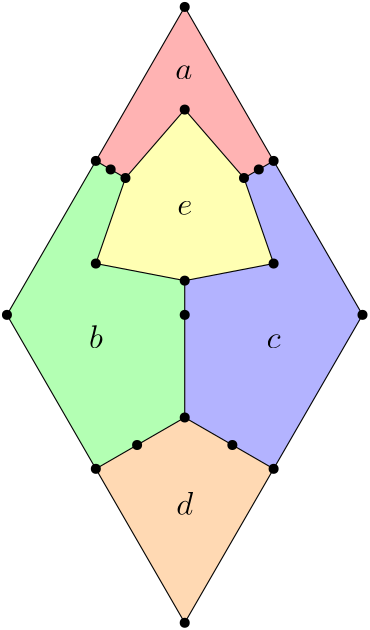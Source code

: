 <?xml version="1.0"?>
<!DOCTYPE ipe SYSTEM "ipe.dtd">
<ipe version="70206" creator="Ipe 7.2.7">
<info created="D:20200420003246" modified="D:20200420015743"/>
<ipestyle name="basic">
<symbol name="arrow/arc(spx)">
<path stroke="sym-stroke" fill="sym-stroke" pen="sym-pen">
0 0 m
-1 0.333 l
-1 -0.333 l
h
</path>
</symbol>
<symbol name="arrow/farc(spx)">
<path stroke="sym-stroke" fill="white" pen="sym-pen">
0 0 m
-1 0.333 l
-1 -0.333 l
h
</path>
</symbol>
<symbol name="arrow/ptarc(spx)">
<path stroke="sym-stroke" fill="sym-stroke" pen="sym-pen">
0 0 m
-1 0.333 l
-0.8 0 l
-1 -0.333 l
h
</path>
</symbol>
<symbol name="arrow/fptarc(spx)">
<path stroke="sym-stroke" fill="white" pen="sym-pen">
0 0 m
-1 0.333 l
-0.8 0 l
-1 -0.333 l
h
</path>
</symbol>
<symbol name="mark/circle(sx)" transformations="translations">
<path fill="sym-stroke">
0.6 0 0 0.6 0 0 e
0.4 0 0 0.4 0 0 e
</path>
</symbol>
<symbol name="mark/disk(sx)" transformations="translations">
<path fill="sym-stroke">
0.6 0 0 0.6 0 0 e
</path>
</symbol>
<symbol name="mark/fdisk(sfx)" transformations="translations">
<group>
<path fill="sym-fill">
0.5 0 0 0.5 0 0 e
</path>
<path fill="sym-stroke" fillrule="eofill">
0.6 0 0 0.6 0 0 e
0.4 0 0 0.4 0 0 e
</path>
</group>
</symbol>
<symbol name="mark/box(sx)" transformations="translations">
<path fill="sym-stroke" fillrule="eofill">
-0.6 -0.6 m
0.6 -0.6 l
0.6 0.6 l
-0.6 0.6 l
h
-0.4 -0.4 m
0.4 -0.4 l
0.4 0.4 l
-0.4 0.4 l
h
</path>
</symbol>
<symbol name="mark/square(sx)" transformations="translations">
<path fill="sym-stroke">
-0.6 -0.6 m
0.6 -0.6 l
0.6 0.6 l
-0.6 0.6 l
h
</path>
</symbol>
<symbol name="mark/fsquare(sfx)" transformations="translations">
<group>
<path fill="sym-fill">
-0.5 -0.5 m
0.5 -0.5 l
0.5 0.5 l
-0.5 0.5 l
h
</path>
<path fill="sym-stroke" fillrule="eofill">
-0.6 -0.6 m
0.6 -0.6 l
0.6 0.6 l
-0.6 0.6 l
h
-0.4 -0.4 m
0.4 -0.4 l
0.4 0.4 l
-0.4 0.4 l
h
</path>
</group>
</symbol>
<symbol name="mark/cross(sx)" transformations="translations">
<group>
<path fill="sym-stroke">
-0.43 -0.57 m
0.57 0.43 l
0.43 0.57 l
-0.57 -0.43 l
h
</path>
<path fill="sym-stroke">
-0.43 0.57 m
0.57 -0.43 l
0.43 -0.57 l
-0.57 0.43 l
h
</path>
</group>
</symbol>
<symbol name="arrow/fnormal(spx)">
<path stroke="sym-stroke" fill="white" pen="sym-pen">
0 0 m
-1 0.333 l
-1 -0.333 l
h
</path>
</symbol>
<symbol name="arrow/pointed(spx)">
<path stroke="sym-stroke" fill="sym-stroke" pen="sym-pen">
0 0 m
-1 0.333 l
-0.8 0 l
-1 -0.333 l
h
</path>
</symbol>
<symbol name="arrow/fpointed(spx)">
<path stroke="sym-stroke" fill="white" pen="sym-pen">
0 0 m
-1 0.333 l
-0.8 0 l
-1 -0.333 l
h
</path>
</symbol>
<symbol name="arrow/linear(spx)">
<path stroke="sym-stroke" pen="sym-pen">
-1 0.333 m
0 0 l
-1 -0.333 l
</path>
</symbol>
<symbol name="arrow/fdouble(spx)">
<path stroke="sym-stroke" fill="white" pen="sym-pen">
0 0 m
-1 0.333 l
-1 -0.333 l
h
-1 0 m
-2 0.333 l
-2 -0.333 l
h
</path>
</symbol>
<symbol name="arrow/double(spx)">
<path stroke="sym-stroke" fill="sym-stroke" pen="sym-pen">
0 0 m
-1 0.333 l
-1 -0.333 l
h
-1 0 m
-2 0.333 l
-2 -0.333 l
h
</path>
</symbol>
<pen name="heavier" value="0.8"/>
<pen name="fat" value="1.2"/>
<pen name="ultrafat" value="2"/>
<symbolsize name="large" value="5"/>
<symbolsize name="small" value="2"/>
<symbolsize name="tiny" value="1.1"/>
<arrowsize name="large" value="10"/>
<arrowsize name="small" value="5"/>
<arrowsize name="tiny" value="3"/>
<color name="red" value="1 0 0"/>
<color name="green" value="0 1 0"/>
<color name="blue" value="0 0 1"/>
<color name="yellow" value="1 1 0"/>
<color name="orange" value="1 0.647 0"/>
<color name="gold" value="1 0.843 0"/>
<color name="purple" value="0.627 0.125 0.941"/>
<color name="gray" value="0.745"/>
<color name="brown" value="0.647 0.165 0.165"/>
<color name="navy" value="0 0 0.502"/>
<color name="pink" value="1 0.753 0.796"/>
<color name="seagreen" value="0.18 0.545 0.341"/>
<color name="turquoise" value="0.251 0.878 0.816"/>
<color name="violet" value="0.933 0.51 0.933"/>
<color name="darkblue" value="0 0 0.545"/>
<color name="darkcyan" value="0 0.545 0.545"/>
<color name="darkgray" value="0.663"/>
<color name="darkgreen" value="0 0.392 0"/>
<color name="darkmagenta" value="0.545 0 0.545"/>
<color name="darkorange" value="1 0.549 0"/>
<color name="darkred" value="0.545 0 0"/>
<color name="lightblue" value="0.678 0.847 0.902"/>
<color name="lightcyan" value="0.878 1 1"/>
<color name="lightgray" value="0.827"/>
<color name="lightgreen" value="0.565 0.933 0.565"/>
<color name="lightyellow" value="1 1 0.878"/>
<dashstyle name="dashed" value="[4] 0"/>
<dashstyle name="dotted" value="[1 3] 0"/>
<dashstyle name="dash dotted" value="[4 2 1 2] 0"/>
<dashstyle name="dash dot dotted" value="[4 2 1 2 1 2] 0"/>
<textsize name="large" value="\large"/>
<textsize name="Large" value="\Large"/>
<textsize name="LARGE" value="\LARGE"/>
<textsize name="huge" value="\huge"/>
<textsize name="Huge" value="\Huge"/>
<textsize name="small" value="\small"/>
<textsize name="footnote" value="\footnotesize"/>
<textsize name="tiny" value="\tiny"/>
<textstyle name="center" begin="\begin{center}" end="\end{center}"/>
<textstyle name="itemize" begin="\begin{itemize}" end="\end{itemize}"/>
<textstyle name="item" begin="\begin{itemize}\item{}" end="\end{itemize}"/>
<gridsize name="4 pts" value="4"/>
<gridsize name="8 pts (~3 mm)" value="8"/>
<gridsize name="16 pts (~6 mm)" value="16"/>
<gridsize name="32 pts (~12 mm)" value="32"/>
<gridsize name="10 pts (~3.5 mm)" value="10"/>
<gridsize name="20 pts (~7 mm)" value="20"/>
<gridsize name="14 pts (~5 mm)" value="14"/>
<gridsize name="28 pts (~10 mm)" value="28"/>
<gridsize name="56 pts (~20 mm)" value="56"/>
<anglesize name="90 deg" value="90"/>
<anglesize name="60 deg" value="60"/>
<anglesize name="45 deg" value="45"/>
<anglesize name="30 deg" value="30"/>
<anglesize name="22.5 deg" value="22.5"/>
<opacity name="10%" value="0.1"/>
<opacity name="30%" value="0.3"/>
<opacity name="50%" value="0.5"/>
<opacity name="75%" value="0.75"/>
<tiling name="falling" angle="-60" step="4" width="1"/>
<tiling name="rising" angle="30" step="4" width="1"/>
</ipestyle>
<ipestyle name="wide">
<symbol name="arrow/arc(spx)">
<path stroke="sym-stroke" fill="sym-stroke" pen="sym-pen">
0 0 m
-1 0.333 l
-1 -0.333 l
h
</path>
</symbol>
<symbol name="arrow/farc(spx)">
<path stroke="sym-stroke" fill="white" pen="sym-pen">
0 0 m
-1 0.333 l
-1 -0.333 l
h
</path>
</symbol>
<symbol name="arrow/ptarc(spx)">
<path stroke="sym-stroke" fill="sym-stroke" pen="sym-pen">
0 0 m
-1 0.333 l
-0.8 0 l
-1 -0.333 l
h
</path>
</symbol>
<symbol name="arrow/fptarc(spx)">
<path stroke="sym-stroke" fill="white" pen="sym-pen">
0 0 m
-1 0.333 l
-0.8 0 l
-1 -0.333 l
h
</path>
</symbol>
<symbol name="mark/circle(sx)" transformations="translations">
<path fill="sym-stroke">
0.6 0 0 0.6 0 0 e
0.4 0 0 0.4 0 0 e
</path>
</symbol>
<symbol name="mark/disk(sx)" transformations="translations">
<path fill="sym-stroke">
0.6 0 0 0.6 0 0 e
</path>
</symbol>
<symbol name="mark/fdisk(sfx)" transformations="translations">
<group>
<path fill="sym-fill">
0.5 0 0 0.5 0 0 e
</path>
<path fill="sym-stroke" fillrule="eofill">
0.6 0 0 0.6 0 0 e
0.4 0 0 0.4 0 0 e
</path>
</group>
</symbol>
<symbol name="mark/box(sx)" transformations="translations">
<path fill="sym-stroke" fillrule="eofill">
-0.6 -0.6 m
0.6 -0.6 l
0.6 0.6 l
-0.6 0.6 l
h
-0.4 -0.4 m
0.4 -0.4 l
0.4 0.4 l
-0.4 0.4 l
h
</path>
</symbol>
<symbol name="mark/square(sx)" transformations="translations">
<path fill="sym-stroke">
-0.6 -0.6 m
0.6 -0.6 l
0.6 0.6 l
-0.6 0.6 l
h
</path>
</symbol>
<symbol name="mark/fsquare(sfx)" transformations="translations">
<group>
<path fill="sym-fill">
-0.5 -0.5 m
0.5 -0.5 l
0.5 0.5 l
-0.5 0.5 l
h
</path>
<path fill="sym-stroke" fillrule="eofill">
-0.6 -0.6 m
0.6 -0.6 l
0.6 0.6 l
-0.6 0.6 l
h
-0.4 -0.4 m
0.4 -0.4 l
0.4 0.4 l
-0.4 0.4 l
h
</path>
</group>
</symbol>
<symbol name="mark/cross(sx)" transformations="translations">
<group>
<path fill="sym-stroke">
-0.43 -0.57 m
0.57 0.43 l
0.43 0.57 l
-0.57 -0.43 l
h
</path>
<path fill="sym-stroke">
-0.43 0.57 m
0.57 -0.43 l
0.43 -0.57 l
-0.57 0.43 l
h
</path>
</group>
</symbol>
<symbol name="arrow/fnormal(spx)">
<path stroke="sym-stroke" fill="white" pen="sym-pen">
0 0 m
-1 0.333 l
-1 -0.333 l
h
</path>
</symbol>
<symbol name="arrow/pointed(spx)">
<path stroke="sym-stroke" fill="sym-stroke" pen="sym-pen">
0 0 m
-1 0.333 l
-0.8 0 l
-1 -0.333 l
h
</path>
</symbol>
<symbol name="arrow/fpointed(spx)">
<path stroke="sym-stroke" fill="white" pen="sym-pen">
0 0 m
-1 0.333 l
-0.8 0 l
-1 -0.333 l
h
</path>
</symbol>
<symbol name="arrow/linear(spx)">
<path stroke="sym-stroke" pen="sym-pen">
-1 0.333 m
0 0 l
-1 -0.333 l
</path>
</symbol>
<symbol name="arrow/fdouble(spx)">
<path stroke="sym-stroke" fill="white" pen="sym-pen">
0 0 m
-1 0.333 l
-1 -0.333 l
h
-1 0 m
-2 0.333 l
-2 -0.333 l
h
</path>
</symbol>
<symbol name="arrow/double(spx)">
<path stroke="sym-stroke" fill="sym-stroke" pen="sym-pen">
0 0 m
-1 0.333 l
-1 -0.333 l
h
-1 0 m
-2 0.333 l
-2 -0.333 l
h
</path>
</symbol>
<pen name="heavier" value="0.8"/>
<pen name="fat" value="1.2"/>
<pen name="ultrafat" value="2"/>
<symbolsize name="large" value="5"/>
<symbolsize name="small" value="2"/>
<symbolsize name="tiny" value="1.1"/>
<arrowsize name="large" value="10"/>
<arrowsize name="small" value="5"/>
<arrowsize name="tiny" value="3"/>
<color name="black" value="0"/>
<color name="white" value="1"/>
<color name="red" value="1 0 0"/>
<color name="green" value="0 1 0"/>
<color name="blue" value="0 0 1"/>
<color name="yellow" value="1 1 0"/>
<color name="orange" value="1 0.647 0"/>
<color name="gold" value="1 0.843 0"/>
<color name="purple" value="0.627 0.125 0.941"/>
<color name="gray" value="0.745"/>
<color name="brown" value="0.647 0.165 0.165"/>
<color name="navy" value="0 0 0.502"/>
<color name="pink" value="1 0.753 0.796"/>
<color name="seagreen" value="0.18 0.545 0.341"/>
<color name="turquoise" value="0.251 0.878 0.816"/>
<color name="violet" value="0.933 0.51 0.933"/>
<color name="darkblue" value="0 0 0.545"/>
<color name="darkcyan" value="0 0.545 0.545"/>
<color name="darkgray" value="0.663"/>
<color name="darkgreen" value="0 0.392 0"/>
<color name="darkmagenta" value="0.545 0 0.545"/>
<color name="darkorange" value="1 0.549 0"/>
<color name="darkred" value="0.545 0 0"/>
<color name="lightblue" value="0.678 0.847 0.902"/>
<color name="lightcyan" value="0.878 1 1"/>
<color name="lightgray" value="0.827"/>
<color name="lightgreen" value="0.565 0.933 0.565"/>
<color name="lightyellow" value="1 1 0.878"/>
<color name="flatred" value="1 0.7 0.7"/>
<color name="flatgreen" value="0.7 1 0.7"/>
<color name="flatblue" value="0.7 0.7 1"/>
<color name="flatyellow" value="1 1 0.7"/>
<color name="flatorange" value="1 0.85 0.7"/>
<color name="flatcyan" value="0.7 1 1"/>
<dashstyle name="dashed" value="[4] 0"/>
<dashstyle name="dotted" value="[1 3] 0"/>
<dashstyle name="dash dotted" value="[4 2 1 2] 0"/>
<dashstyle name="dash dot dotted" value="[4 2 1 2 1 2] 0"/>
<textsize name="large" value="\large"/>
<textsize name="Large" value="\Large"/>
<textsize name="LARGE" value="\LARGE"/>
<textsize name="huge" value="\huge"/>
<textsize name="Huge" value="\Huge"/>
<textsize name="small" value="\small"/>
<textsize name="footnote" value="\footnotesize"/>
<textsize name="tiny" value="\tiny"/>
<textstyle name="center" begin="\begin{center}" end="\end{center}"/>
<textstyle name="itemize" begin="\begin{itemize}" end="\end{itemize}"/>
<textstyle name="item" begin="\begin{itemize}\item{}" end="\end{itemize}"/>
<gridsize name="4 pts" value="4"/>
<gridsize name="8 pts (~3 mm)" value="8"/>
<gridsize name="16 pts (~6 mm)" value="16"/>
<gridsize name="32 pts (~12 mm)" value="32"/>
<gridsize name="10 pts (~3.5 mm)" value="10"/>
<gridsize name="20 pts (~7 mm)" value="20"/>
<gridsize name="14 pts (~5 mm)" value="14"/>
<gridsize name="28 pts (~10 mm)" value="28"/>
<gridsize name="56 pts (~20 mm)" value="56"/>
<anglesize name="90 deg" value="90"/>
<anglesize name="60 deg" value="60"/>
<anglesize name="45 deg" value="45"/>
<anglesize name="30 deg" value="30"/>
<anglesize name="22.5 deg" value="22.5"/>
<opacity name="10%" value="0.1"/>
<opacity name="30%" value="0.3"/>
<opacity name="50%" value="0.5"/>
<opacity name="75%" value="0.75"/>
<layout paper="1024 512" origin="0 0" frame="1024 512"/>
<tiling name="falling" angle="-60" step="4" width="1"/>
<tiling name="rising" angle="30" step="4" width="1"/>
</ipestyle>
<page>
<layer name="helpers"/>
<layer name="primal_vertices"/>
<layer name="primal_edges"/>
<layer name="dual_vertices"/>
<layer name="dual_subdivisions"/>
<layer name="dual_edges"/>
<layer name="dual_faces"/>
<layer name="text"/>
<view layers="dual_vertices dual_subdivisions dual_edges dual_faces text" active="text"/>
<path layer="dual_faces" matrix="1 0 0 1 -16 -320" fill="flatred">
128 814.851 m
96 759.426 l
101.334 756.347 l
106.667 753.267 l
128 777.901 l
149.333 753.267 l
154.667 756.346 l
160 759.426 l
h
</path>
<path matrix="1 0 0 1 -16 -320" fill="flatblue">
160 759.426 m
154.667 756.346 l
149.333 753.267 l
160 722.475 l
128 716.317 l
128 704 l
128 667.05 l
145.149 657.149 l
160 648.574 l
192 704 l
h
</path>
<path matrix="1 0 0 1 -16 -320" fill="flatorange">
160 648.574 m
128 593.149 l
96 648.574 l
110.851 657.149 l
128 667.05 l
145.149 657.149 l
h
</path>
<path matrix="1 0 0 1 -16 -320" fill="flatgreen">
96 648.574 m
64 704 l
96 759.426 l
101.334 756.347 l
106.667 753.267 l
96 722.475 l
128 716.317 l
128 704 l
128 667.05 l
110.851 657.149 l
h
</path>
<path matrix="1 0 0 1 -16 -320" fill="flatyellow">
96 722.475 m
106.667 753.267 l
128 777.901 l
149.333 753.267 l
160 722.475 l
128 716.317 l
h
</path>
<use layer="helpers" matrix="1 0 0 1 -16 -320" name="mark/disk(sx)" pos="128 814.851" size="small" stroke="darkgray"/>
<use matrix="1 0 0 1 -16 -320" name="mark/disk(sx)" pos="64 704" size="small" stroke="darkgray"/>
<use matrix="1 0 0 1 -16 -320" name="mark/disk(sx)" pos="192 704" size="small" stroke="darkgray"/>
<use matrix="1 0 0 1 -16 -320" name="mark/disk(sx)" pos="128 593.149" size="small" stroke="darkgray"/>
<use matrix="1 0 0 1 -16 -320" name="mark/disk(sx)" pos="128 740.95" size="small" stroke="darkgray"/>
<use matrix="1 0 0 1 -16 -320" name="mark/disk(sx)" pos="128 667.05" size="small" stroke="darkgray"/>
<use matrix="1 0 0 1 -16 -320" name="mark/disk(sx)" pos="96 648.574" size="small" stroke="darkgray"/>
<use matrix="1 0 0 1 -16 -320" name="mark/disk(sx)" pos="96 759.426" size="small" stroke="darkgray"/>
<use matrix="1 0 0 1 -16 -320" name="mark/disk(sx)" pos="160 759.426" size="small" stroke="darkgray"/>
<use matrix="1 0 0 1 -16 -320" name="mark/disk(sx)" pos="160 648.574" size="small" stroke="darkgray"/>
<use matrix="1 0 0 1 -16 -320" name="mark/disk(sx)" pos="128 704" size="small" stroke="darkgray"/>
<use matrix="1 0 0 1 -16 -320" name="mark/disk(sx)" pos="160 722.475" size="small" stroke="darkgray"/>
<use matrix="1 0 0 1 -16 -320" name="mark/disk(sx)" pos="96 722.475" size="small" stroke="darkgray"/>
<use matrix="1 0 0 1 -16 -320" name="mark/disk(sx)" pos="128 777.901" size="small" stroke="darkgray"/>
<use matrix="1 0 0 1 -16 -320" name="mark/disk(sx)" pos="145.149 657.149" size="small" stroke="darkgray"/>
<use matrix="1 0 0 1 -16 -320" name="mark/disk(sx)" pos="110.851 657.149" size="small" stroke="darkgray"/>
<use matrix="1 0 0 1 -16 -320" name="mark/disk(sx)" pos="149.333 753.267" size="small" stroke="darkgray"/>
<use matrix="1 0 0 1 -16 -320" name="mark/disk(sx)" pos="106.667 753.267" size="small" stroke="darkgray"/>
<use matrix="1 0 0 1 -16 -320" name="mark/disk(sx)" pos="128 716.317" size="small" stroke="darkgray"/>
<use matrix="1 0 0 1 -16 -320" name="mark/disk(sx)" pos="154.667 756.346" size="small" stroke="darkgray"/>
<use matrix="1 0 0 1 -16 -320" name="mark/disk(sx)" pos="101.334 756.347" size="small" stroke="darkgray"/>
<use layer="primal_vertices" matrix="1 0 0 1 -16 -320" name="mark/disk(sx)" pos="64 704" size="large" stroke="black"/>
<use matrix="1 0 0 1 -16 -320" name="mark/disk(sx)" pos="128 740.95" size="large" stroke="black"/>
<use matrix="1 0 0 1 -16 -320" name="mark/disk(sx)" pos="128 814.851" size="large" stroke="black"/>
<use matrix="1 0 0 1 -16 -320" name="mark/disk(sx)" pos="192 704" size="large" stroke="black"/>
<use matrix="1 0 0 1 -16 -320" name="mark/disk(sx)" pos="128 593.149" size="large" stroke="black"/>
<use layer="dual_vertices" matrix="1 0 0 1 -16 -320" name="mark/disk(sx)" pos="128 716.317" size="normal" stroke="black"/>
<use matrix="1 0 0 1 -16 -320" name="mark/disk(sx)" pos="106.667 753.267" size="normal" stroke="black"/>
<use matrix="1 0 0 1 -16 -320" name="mark/disk(sx)" pos="96 759.426" size="normal" stroke="black"/>
<use matrix="1 0 0 1 -16 -320" name="mark/disk(sx)" pos="149.333 753.267" size="normal" stroke="black"/>
<use matrix="1 0 0 1 -16 -320" name="mark/disk(sx)" pos="160 759.426" size="normal" stroke="black"/>
<use matrix="1 0 0 1 -16 -320" name="mark/disk(sx)" pos="128 667.05" size="normal" stroke="black"/>
<use matrix="1 0 0 1 -16 -320" name="mark/disk(sx)" pos="96 648.574" size="normal" stroke="black"/>
<use matrix="1 0 0 1 -16 -320" name="mark/disk(sx)" pos="160 648.574" size="normal" stroke="black"/>
<use layer="dual_subdivisions" matrix="1 0 0 1 -16 -320" name="mark/disk(sx)" pos="110.851 657.149" size="normal" stroke="black"/>
<use matrix="1 0 0 1 -16 -320" name="mark/disk(sx)" pos="145.149 657.149" size="normal" stroke="black"/>
<use matrix="1 0 0 1 -16 -320" name="mark/disk(sx)" pos="128 593.149" size="normal" stroke="black"/>
<use matrix="1 0 0 1 -16 -320" name="mark/disk(sx)" pos="192 704" size="normal" stroke="black"/>
<use matrix="1 0 0 1 -16 -320" name="mark/disk(sx)" pos="160 722.475" size="normal" stroke="black"/>
<use matrix="1 0 0 1 -16 -320" name="mark/disk(sx)" pos="154.667 756.346" size="normal" stroke="black"/>
<use matrix="1 0 0 1 -16 -320" name="mark/disk(sx)" pos="101.334 756.347" size="normal" stroke="black"/>
<use matrix="1 0 0 1 -16 -320" name="mark/disk(sx)" pos="96 722.475" size="normal" stroke="black"/>
<use matrix="1 0 0 1 -16 -320" name="mark/disk(sx)" pos="64 704" size="normal" stroke="black"/>
<use matrix="1 0 0 1 -16 -320" name="mark/disk(sx)" pos="128 704" size="normal" stroke="black"/>
<use matrix="1 0 0 1 -16 -320" name="mark/disk(sx)" pos="128 814.851" size="normal" stroke="black"/>
<use matrix="1 0 0 1 -16 -320" name="mark/disk(sx)" pos="128 777.901" size="normal" stroke="black"/>
<path layer="dual_edges" matrix="1 0 0 1 -16 -320" stroke="black">
96 759.426 m
128 814.851 l
160 759.426 l
</path>
<path matrix="1 0 0 1 -16 -320" stroke="black">
160 759.426 m
192 704 l
160 648.574 l
</path>
<path matrix="1 0 0 1 -16 -320" stroke="black">
160 648.574 m
128 593.149 l
96 648.574 l
</path>
<path matrix="1 0 0 1 -16 -320" stroke="black">
96 648.574 m
64 704 l
96 759.426 l
</path>
<path matrix="1 0 0 1 -16 -320" stroke="black">
96 759.426 m
101.334 756.347 l
106.667 753.267 l
</path>
<path matrix="1 0 0 1 -16 -320" stroke="black">
106.667 753.267 m
128 777.901 l
149.333 753.267 l
</path>
<path matrix="1 0 0 1 -16 -320" stroke="black">
149.333 753.267 m
154.667 756.346 l
160 759.426 l
</path>
<path matrix="1 0 0 1 -16 -320" stroke="black">
149.333 753.267 m
160 722.475 l
128 716.317 l
</path>
<path matrix="1 0 0 1 -16 -320" stroke="black">
128 716.317 m
96 722.475 l
106.667 753.267 l
</path>
<path matrix="1 0 0 1 -16 -320" stroke="black">
128 716.317 m
128 704 l
128 667.05 l
</path>
<path matrix="1 0 0 1 -16 -320" stroke="black">
128 667.05 m
145.149 657.149 l
160 648.574 l
</path>
<path matrix="1 0 0 1 -16 -320" stroke="black">
128 667.05 m
110.851 657.149 l
96 648.574 l
</path>
<path layer="primal_edges" matrix="1 0 0 1 -16 -320" stroke="black" pen="heavier">
128 814.851 m
64 704 l
</path>
<path matrix="1 0 0 1 -16 -320" stroke="black" pen="heavier">
64 704 m
192 704 l
</path>
<path matrix="1 0 0 1 -16 -320" stroke="black" pen="heavier">
192 704 m
128 814.851 l
</path>
<path matrix="1 0 0 1 -16 -320" stroke="black" pen="heavier">
128 814.851 m
128 740.95 l
</path>
<path matrix="1 0 0 1 -16 -320" stroke="black" pen="heavier">
128 740.95 m
192 704 l
</path>
<path matrix="1 0 0 1 -16 -320" stroke="black" pen="heavier">
192 704 m
128 593.149 l
</path>
<path matrix="1 0 0 1 -16 -320" stroke="black" pen="heavier">
128 593.149 m
64 704 l
</path>
<path matrix="1 0 0 1 -16 -320" stroke="black" pen="heavier">
64 704 m
128 740.95 l
</path>
<text layer="text" matrix="1 0 0 1 -112.364 20.7885" transformations="translations" pos="224 448" stroke="black" type="label" width="6.145" height="5.147" depth="0" halign="center" valign="baseline" size="large" style="math">a</text>
<text matrix="1 0 0 1 -160 -44" transformations="translations" pos="240 416" stroke="black" type="label" width="4.977" height="8.302" depth="0" halign="center" valign="baseline" size="large" style="math">b</text>
<text matrix="1 0 0 1 -112 4" transformations="translations" pos="256 368" stroke="black" type="label" width="5.038" height="5.147" depth="0" halign="center" valign="baseline" size="large" style="math">c</text>
<text matrix="1 0 0 1 -192 -24" transformations="translations" pos="304 336" stroke="black" type="label" width="6.083" height="8.302" depth="0" halign="center" valign="baseline" size="large" style="math">d</text>
<text matrix="1 0 0 1 -208 116" transformations="translations" pos="320 304" stroke="black" type="label" width="5.425" height="5.147" depth="0" halign="center" valign="baseline" size="large" style="math">e</text>
</page>
</ipe>
